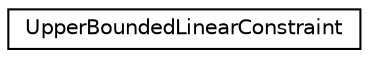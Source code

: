 digraph "Graphical Class Hierarchy"
{
 // LATEX_PDF_SIZE
  edge [fontname="Helvetica",fontsize="10",labelfontname="Helvetica",labelfontsize="10"];
  node [fontname="Helvetica",fontsize="10",shape=record];
  rankdir="LR";
  Node0 [label="UpperBoundedLinearConstraint",height=0.2,width=0.4,color="black", fillcolor="white", style="filled",URL="$classoperations__research_1_1sat_1_1_upper_bounded_linear_constraint.html",tooltip=" "];
}
